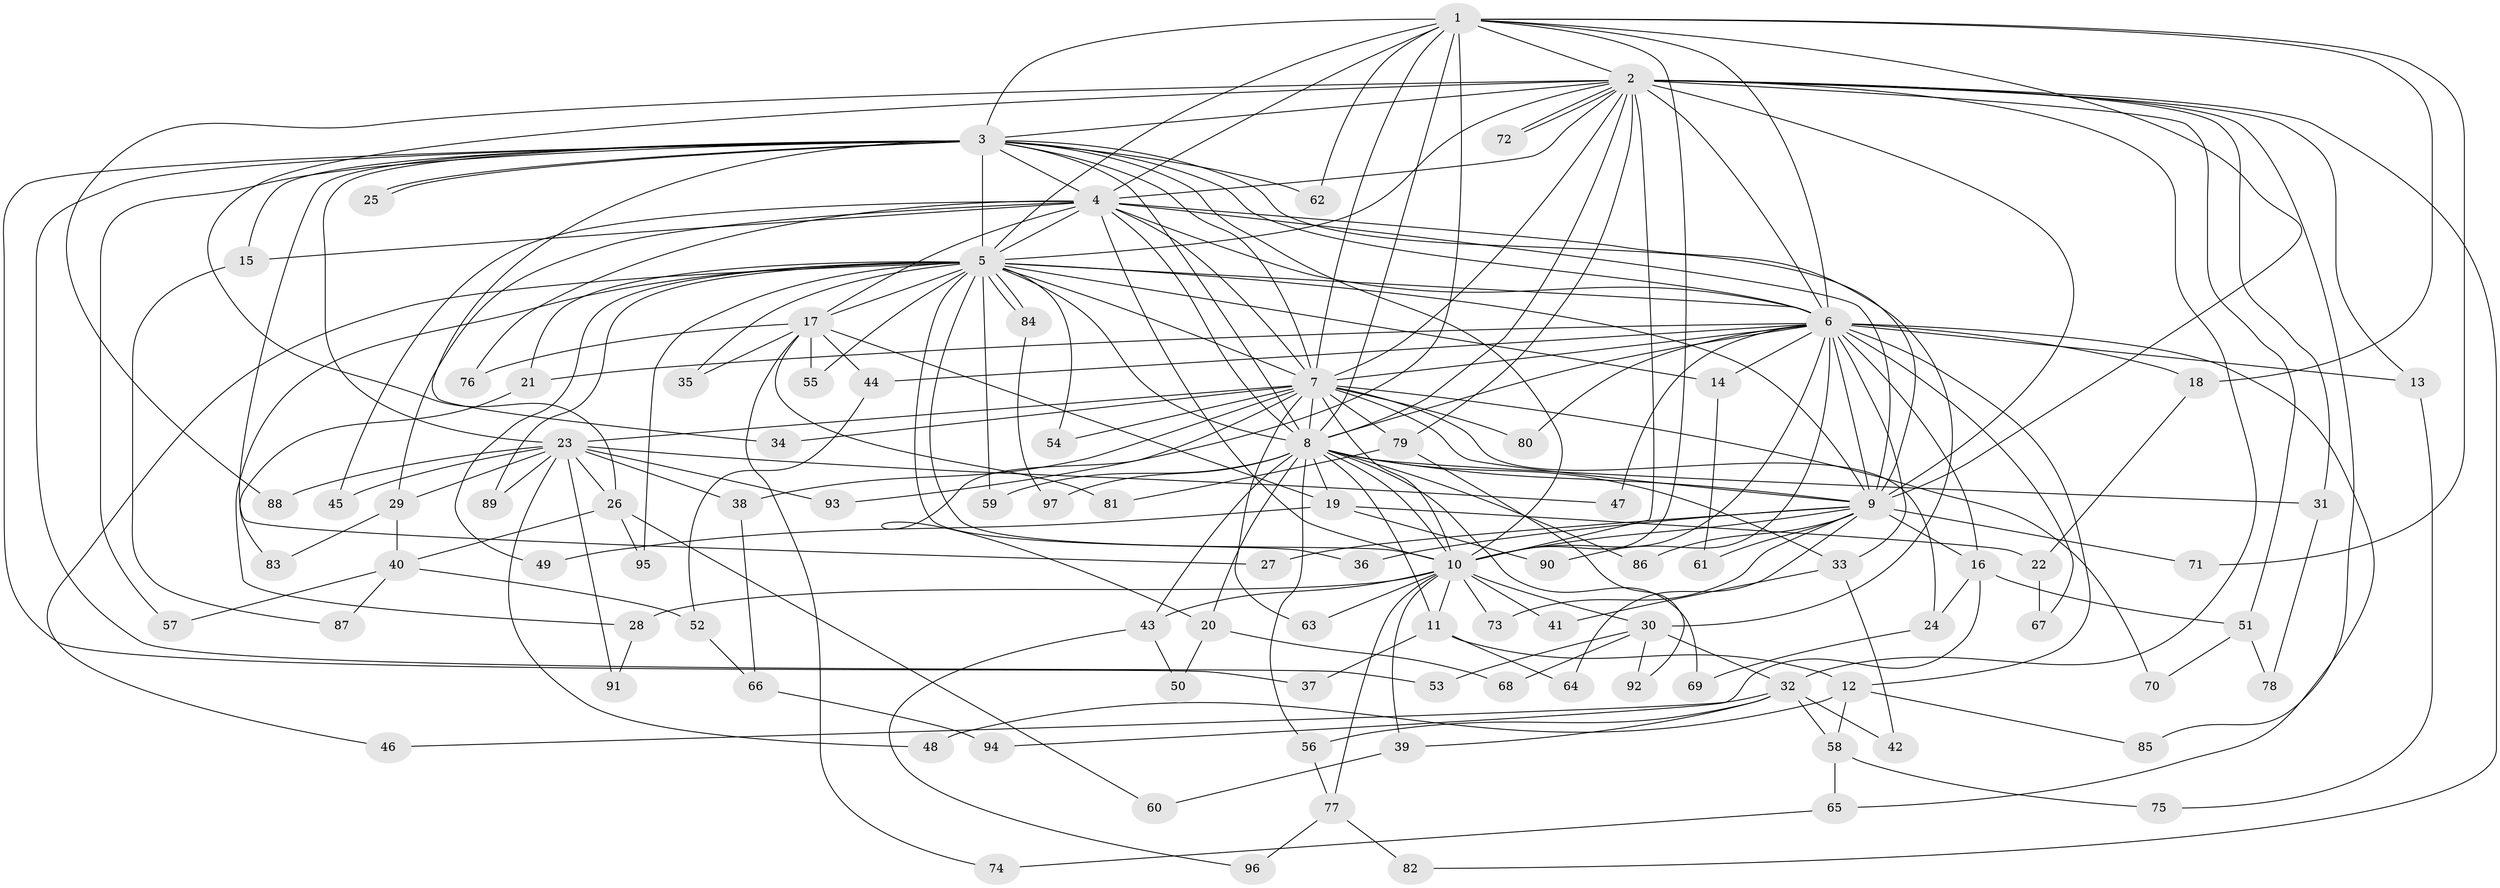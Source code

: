 // coarse degree distribution, {18: 0.041666666666666664, 22: 0.020833333333333332, 2: 0.5833333333333334, 1: 0.125, 9: 0.020833333333333332, 3: 0.08333333333333333, 4: 0.041666666666666664, 10: 0.020833333333333332, 14: 0.020833333333333332, 7: 0.020833333333333332, 6: 0.020833333333333332}
// Generated by graph-tools (version 1.1) at 2025/48/03/04/25 21:48:27]
// undirected, 97 vertices, 219 edges
graph export_dot {
graph [start="1"]
  node [color=gray90,style=filled];
  1;
  2;
  3;
  4;
  5;
  6;
  7;
  8;
  9;
  10;
  11;
  12;
  13;
  14;
  15;
  16;
  17;
  18;
  19;
  20;
  21;
  22;
  23;
  24;
  25;
  26;
  27;
  28;
  29;
  30;
  31;
  32;
  33;
  34;
  35;
  36;
  37;
  38;
  39;
  40;
  41;
  42;
  43;
  44;
  45;
  46;
  47;
  48;
  49;
  50;
  51;
  52;
  53;
  54;
  55;
  56;
  57;
  58;
  59;
  60;
  61;
  62;
  63;
  64;
  65;
  66;
  67;
  68;
  69;
  70;
  71;
  72;
  73;
  74;
  75;
  76;
  77;
  78;
  79;
  80;
  81;
  82;
  83;
  84;
  85;
  86;
  87;
  88;
  89;
  90;
  91;
  92;
  93;
  94;
  95;
  96;
  97;
  1 -- 2;
  1 -- 3;
  1 -- 4;
  1 -- 5;
  1 -- 6;
  1 -- 7;
  1 -- 8;
  1 -- 9;
  1 -- 10;
  1 -- 18;
  1 -- 62;
  1 -- 71;
  1 -- 93;
  2 -- 3;
  2 -- 4;
  2 -- 5;
  2 -- 6;
  2 -- 7;
  2 -- 8;
  2 -- 9;
  2 -- 10;
  2 -- 13;
  2 -- 26;
  2 -- 31;
  2 -- 32;
  2 -- 51;
  2 -- 72;
  2 -- 72;
  2 -- 79;
  2 -- 82;
  2 -- 85;
  2 -- 88;
  3 -- 4;
  3 -- 5;
  3 -- 6;
  3 -- 7;
  3 -- 8;
  3 -- 9;
  3 -- 10;
  3 -- 15;
  3 -- 23;
  3 -- 25;
  3 -- 25;
  3 -- 27;
  3 -- 34;
  3 -- 37;
  3 -- 53;
  3 -- 57;
  3 -- 62;
  4 -- 5;
  4 -- 6;
  4 -- 7;
  4 -- 8;
  4 -- 9;
  4 -- 10;
  4 -- 15;
  4 -- 17;
  4 -- 29;
  4 -- 30;
  4 -- 45;
  4 -- 76;
  5 -- 6;
  5 -- 7;
  5 -- 8;
  5 -- 9;
  5 -- 10;
  5 -- 14;
  5 -- 17;
  5 -- 21;
  5 -- 28;
  5 -- 35;
  5 -- 36;
  5 -- 46;
  5 -- 49;
  5 -- 54;
  5 -- 55;
  5 -- 59;
  5 -- 84;
  5 -- 84;
  5 -- 89;
  5 -- 95;
  6 -- 7;
  6 -- 8;
  6 -- 9;
  6 -- 10;
  6 -- 12;
  6 -- 13;
  6 -- 14;
  6 -- 16;
  6 -- 18;
  6 -- 21;
  6 -- 33;
  6 -- 44;
  6 -- 47;
  6 -- 65;
  6 -- 67;
  6 -- 80;
  6 -- 90;
  7 -- 8;
  7 -- 9;
  7 -- 10;
  7 -- 20;
  7 -- 23;
  7 -- 24;
  7 -- 34;
  7 -- 38;
  7 -- 54;
  7 -- 63;
  7 -- 70;
  7 -- 79;
  7 -- 80;
  8 -- 9;
  8 -- 10;
  8 -- 11;
  8 -- 19;
  8 -- 20;
  8 -- 31;
  8 -- 33;
  8 -- 43;
  8 -- 56;
  8 -- 59;
  8 -- 69;
  8 -- 86;
  8 -- 97;
  9 -- 10;
  9 -- 16;
  9 -- 27;
  9 -- 36;
  9 -- 61;
  9 -- 64;
  9 -- 71;
  9 -- 73;
  9 -- 86;
  10 -- 11;
  10 -- 28;
  10 -- 30;
  10 -- 39;
  10 -- 41;
  10 -- 43;
  10 -- 63;
  10 -- 73;
  10 -- 77;
  11 -- 12;
  11 -- 37;
  11 -- 64;
  12 -- 48;
  12 -- 58;
  12 -- 85;
  13 -- 75;
  14 -- 61;
  15 -- 87;
  16 -- 24;
  16 -- 51;
  16 -- 94;
  17 -- 19;
  17 -- 35;
  17 -- 44;
  17 -- 55;
  17 -- 74;
  17 -- 76;
  17 -- 81;
  18 -- 22;
  19 -- 22;
  19 -- 49;
  19 -- 90;
  20 -- 50;
  20 -- 68;
  21 -- 83;
  22 -- 67;
  23 -- 26;
  23 -- 29;
  23 -- 38;
  23 -- 45;
  23 -- 47;
  23 -- 48;
  23 -- 88;
  23 -- 89;
  23 -- 91;
  23 -- 93;
  24 -- 69;
  26 -- 40;
  26 -- 60;
  26 -- 95;
  28 -- 91;
  29 -- 40;
  29 -- 83;
  30 -- 32;
  30 -- 53;
  30 -- 68;
  30 -- 92;
  31 -- 78;
  32 -- 39;
  32 -- 42;
  32 -- 46;
  32 -- 56;
  32 -- 58;
  33 -- 41;
  33 -- 42;
  38 -- 66;
  39 -- 60;
  40 -- 52;
  40 -- 57;
  40 -- 87;
  43 -- 50;
  43 -- 96;
  44 -- 52;
  51 -- 70;
  51 -- 78;
  52 -- 66;
  56 -- 77;
  58 -- 65;
  58 -- 75;
  65 -- 74;
  66 -- 94;
  77 -- 82;
  77 -- 96;
  79 -- 81;
  79 -- 92;
  84 -- 97;
}

